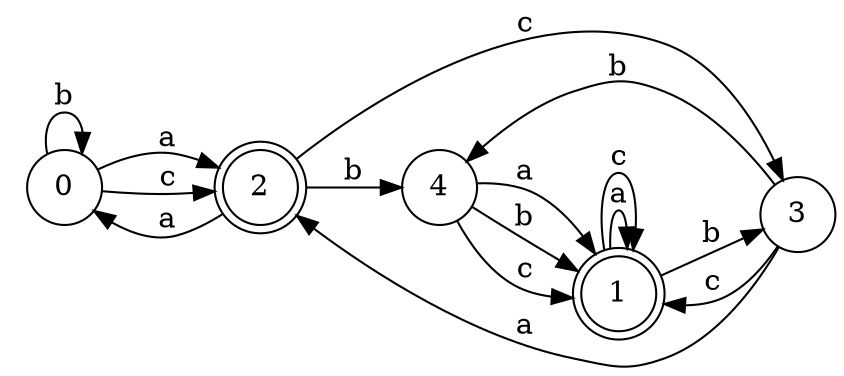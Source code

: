 digraph n4_6 {
__start0 [label="" shape="none"];

rankdir=LR;
size="8,5";

s0 [style="filled", color="black", fillcolor="white" shape="circle", label="0"];
s1 [style="rounded,filled", color="black", fillcolor="white" shape="doublecircle", label="1"];
s2 [style="rounded,filled", color="black", fillcolor="white" shape="doublecircle", label="2"];
s3 [style="filled", color="black", fillcolor="white" shape="circle", label="3"];
s4 [style="filled", color="black", fillcolor="white" shape="circle", label="4"];
s0 -> s2 [label="a"];
s0 -> s0 [label="b"];
s0 -> s2 [label="c"];
s1 -> s1 [label="a"];
s1 -> s3 [label="b"];
s1 -> s1 [label="c"];
s2 -> s0 [label="a"];
s2 -> s4 [label="b"];
s2 -> s3 [label="c"];
s3 -> s2 [label="a"];
s3 -> s4 [label="b"];
s3 -> s1 [label="c"];
s4 -> s1 [label="a"];
s4 -> s1 [label="b"];
s4 -> s1 [label="c"];

}